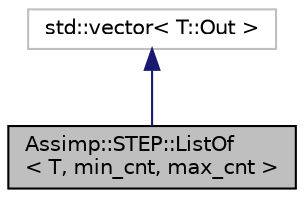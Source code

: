 digraph "Assimp::STEP::ListOf&lt; T, min_cnt, max_cnt &gt;"
{
  edge [fontname="Helvetica",fontsize="10",labelfontname="Helvetica",labelfontsize="10"];
  node [fontname="Helvetica",fontsize="10",shape=record];
  Node1 [label="Assimp::STEP::ListOf\l\< T, min_cnt, max_cnt \>",height=0.2,width=0.4,color="black", fillcolor="grey75", style="filled", fontcolor="black"];
  Node2 -> Node1 [dir="back",color="midnightblue",fontsize="10",style="solid",fontname="Helvetica"];
  Node2 [label="std::vector\< T::Out \>",height=0.2,width=0.4,color="grey75", fillcolor="white", style="filled"];
}
